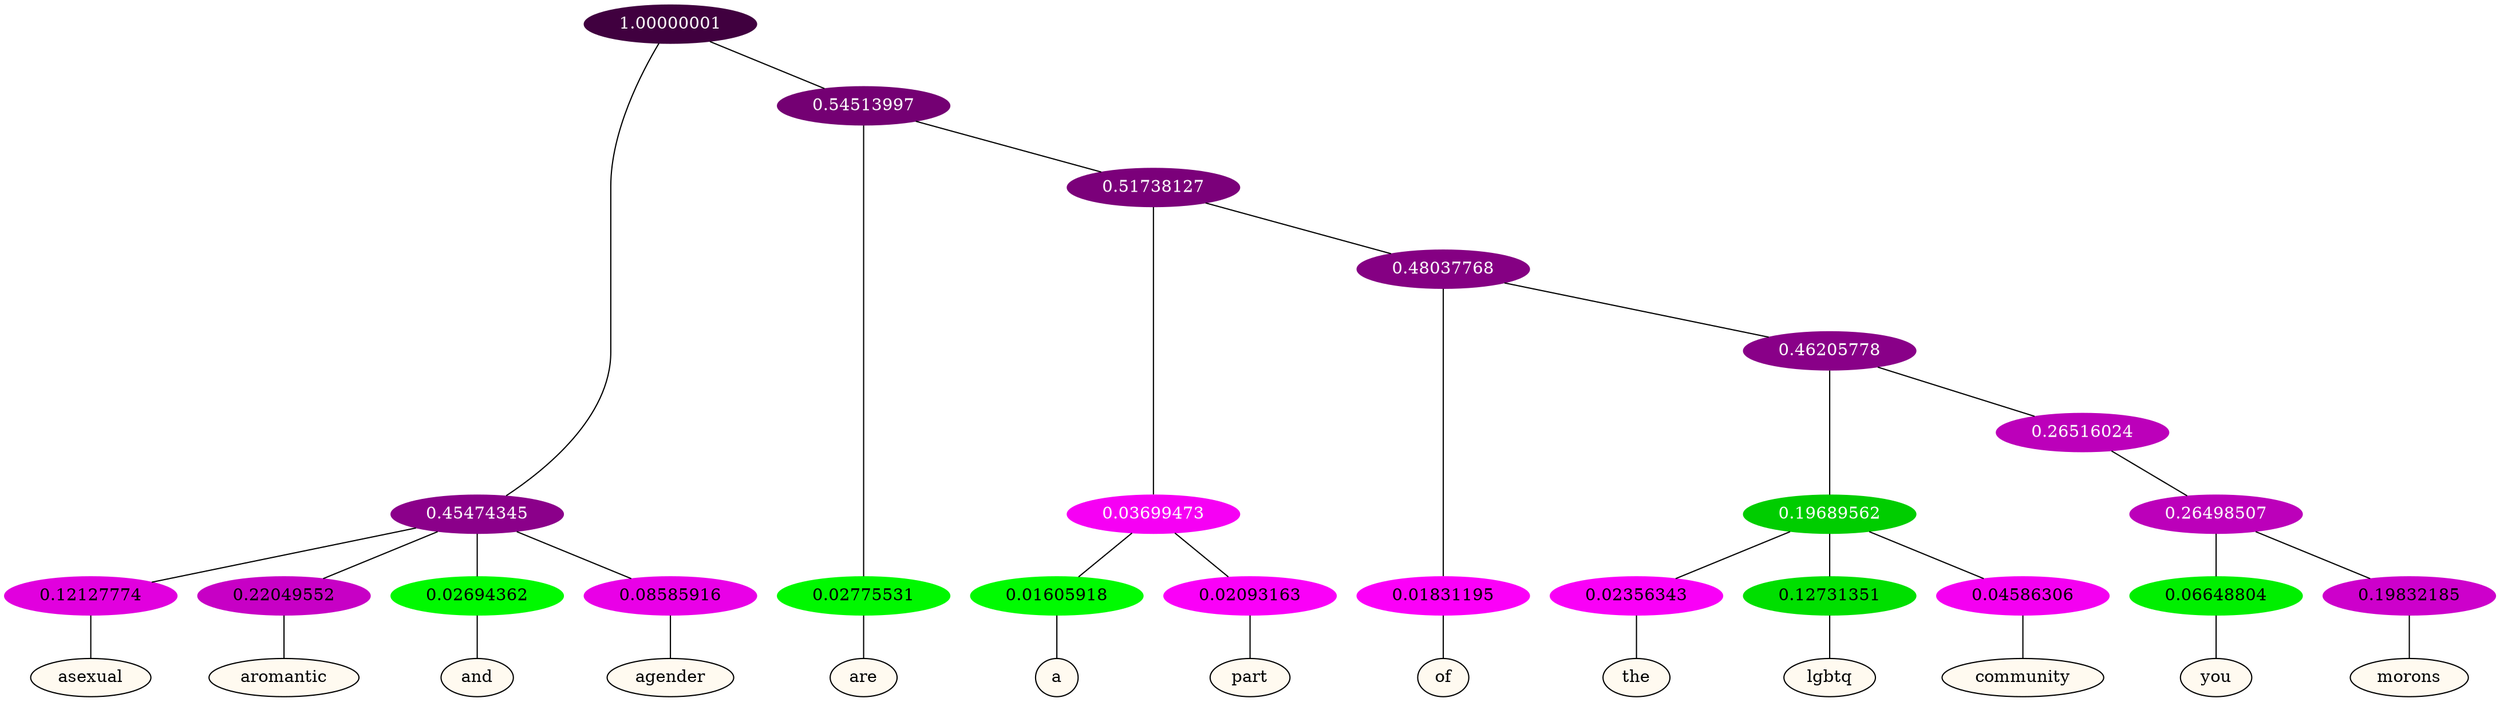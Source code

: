 graph {
	node [format=png height=0.15 nodesep=0.001 ordering=out overlap=prism overlap_scaling=0.01 ranksep=0.001 ratio=0.2 style=filled width=0.15]
	{
		rank=same
		a_w_3 [label=asexual color=black fillcolor=floralwhite style="filled,solid"]
		a_w_4 [label=aromantic color=black fillcolor=floralwhite style="filled,solid"]
		a_w_5 [label=and color=black fillcolor=floralwhite style="filled,solid"]
		a_w_6 [label=agender color=black fillcolor=floralwhite style="filled,solid"]
		a_w_7 [label=are color=black fillcolor=floralwhite style="filled,solid"]
		a_w_11 [label=a color=black fillcolor=floralwhite style="filled,solid"]
		a_w_12 [label=part color=black fillcolor=floralwhite style="filled,solid"]
		a_w_13 [label=of color=black fillcolor=floralwhite style="filled,solid"]
		a_w_17 [label=the color=black fillcolor=floralwhite style="filled,solid"]
		a_w_18 [label=lgbtq color=black fillcolor=floralwhite style="filled,solid"]
		a_w_19 [label=community color=black fillcolor=floralwhite style="filled,solid"]
		a_w_21 [label=you color=black fillcolor=floralwhite style="filled,solid"]
		a_w_22 [label=morons color=black fillcolor=floralwhite style="filled,solid"]
	}
	a_n_3 -- a_w_3
	a_n_4 -- a_w_4
	a_n_5 -- a_w_5
	a_n_6 -- a_w_6
	a_n_7 -- a_w_7
	a_n_11 -- a_w_11
	a_n_12 -- a_w_12
	a_n_13 -- a_w_13
	a_n_17 -- a_w_17
	a_n_18 -- a_w_18
	a_n_19 -- a_w_19
	a_n_21 -- a_w_21
	a_n_22 -- a_w_22
	{
		rank=same
		a_n_3 [label=0.12127774 color="0.835 1.000 0.879" fontcolor=black]
		a_n_4 [label=0.22049552 color="0.835 1.000 0.780" fontcolor=black]
		a_n_5 [label=0.02694362 color="0.334 1.000 0.973" fontcolor=black]
		a_n_6 [label=0.08585916 color="0.835 1.000 0.914" fontcolor=black]
		a_n_7 [label=0.02775531 color="0.334 1.000 0.972" fontcolor=black]
		a_n_11 [label=0.01605918 color="0.334 1.000 0.984" fontcolor=black]
		a_n_12 [label=0.02093163 color="0.835 1.000 0.979" fontcolor=black]
		a_n_13 [label=0.01831195 color="0.835 1.000 0.982" fontcolor=black]
		a_n_17 [label=0.02356343 color="0.835 1.000 0.976" fontcolor=black]
		a_n_18 [label=0.12731351 color="0.334 1.000 0.873" fontcolor=black]
		a_n_19 [label=0.04586306 color="0.835 1.000 0.954" fontcolor=black]
		a_n_21 [label=0.06648804 color="0.334 1.000 0.934" fontcolor=black]
		a_n_22 [label=0.19832185 color="0.835 1.000 0.802" fontcolor=black]
	}
	a_n_0 [label=1.00000001 color="0.835 1.000 0.250" fontcolor=grey99]
	a_n_1 [label=0.45474345 color="0.835 1.000 0.545" fontcolor=grey99]
	a_n_0 -- a_n_1
	a_n_2 [label=0.54513997 color="0.835 1.000 0.455" fontcolor=grey99]
	a_n_0 -- a_n_2
	a_n_1 -- a_n_3
	a_n_1 -- a_n_4
	a_n_1 -- a_n_5
	a_n_1 -- a_n_6
	a_n_2 -- a_n_7
	a_n_8 [label=0.51738127 color="0.835 1.000 0.483" fontcolor=grey99]
	a_n_2 -- a_n_8
	a_n_9 [label=0.03699473 color="0.835 1.000 0.963" fontcolor=grey99]
	a_n_8 -- a_n_9
	a_n_10 [label=0.48037768 color="0.835 1.000 0.520" fontcolor=grey99]
	a_n_8 -- a_n_10
	a_n_9 -- a_n_11
	a_n_9 -- a_n_12
	a_n_10 -- a_n_13
	a_n_14 [label=0.46205778 color="0.835 1.000 0.538" fontcolor=grey99]
	a_n_10 -- a_n_14
	a_n_15 [label=0.19689562 color="0.334 1.000 0.803" fontcolor=grey99]
	a_n_14 -- a_n_15
	a_n_16 [label=0.26516024 color="0.835 1.000 0.735" fontcolor=grey99]
	a_n_14 -- a_n_16
	a_n_15 -- a_n_17
	a_n_15 -- a_n_18
	a_n_15 -- a_n_19
	a_n_20 [label=0.26498507 color="0.835 1.000 0.735" fontcolor=grey99]
	a_n_16 -- a_n_20
	a_n_20 -- a_n_21
	a_n_20 -- a_n_22
}
